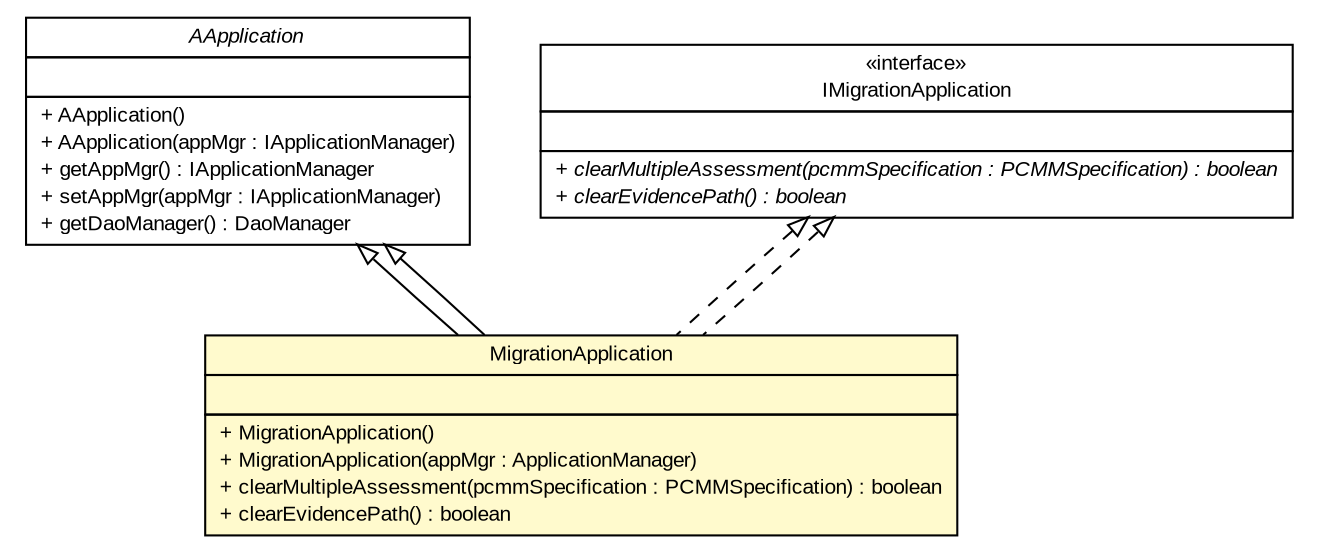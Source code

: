 #!/usr/local/bin/dot
#
# Class diagram 
# Generated by UMLGraph version R5_6-24-gf6e263 (http://www.umlgraph.org/)
#

digraph G {
	edge [fontname="arial",fontsize=10,labelfontname="arial",labelfontsize=10];
	node [fontname="arial",fontsize=10,shape=plaintext];
	nodesep=0.25;
	ranksep=0.5;
	// gov.sandia.cf.application.AApplication
	c235672 [label=<<table title="gov.sandia.cf.application.AApplication" border="0" cellborder="1" cellspacing="0" cellpadding="2" port="p" href="../AApplication.html">
		<tr><td><table border="0" cellspacing="0" cellpadding="1">
<tr><td align="center" balign="center"><font face="arial italic"> AApplication </font></td></tr>
		</table></td></tr>
		<tr><td><table border="0" cellspacing="0" cellpadding="1">
<tr><td align="left" balign="left">  </td></tr>
		</table></td></tr>
		<tr><td><table border="0" cellspacing="0" cellpadding="1">
<tr><td align="left" balign="left"> + AApplication() </td></tr>
<tr><td align="left" balign="left"> + AApplication(appMgr : IApplicationManager) </td></tr>
<tr><td align="left" balign="left"> + getAppMgr() : IApplicationManager </td></tr>
<tr><td align="left" balign="left"> + setAppMgr(appMgr : IApplicationManager) </td></tr>
<tr><td align="left" balign="left"> + getDaoManager() : DaoManager </td></tr>
		</table></td></tr>
		</table>>, URL="../AApplication.html", fontname="arial", fontcolor="black", fontsize=10.0];
	// gov.sandia.cf.application.IMigrationApplication
	c235745 [label=<<table title="gov.sandia.cf.application.IMigrationApplication" border="0" cellborder="1" cellspacing="0" cellpadding="2" port="p" href="../IMigrationApplication.html">
		<tr><td><table border="0" cellspacing="0" cellpadding="1">
<tr><td align="center" balign="center"> &#171;interface&#187; </td></tr>
<tr><td align="center" balign="center"> IMigrationApplication </td></tr>
		</table></td></tr>
		<tr><td><table border="0" cellspacing="0" cellpadding="1">
<tr><td align="left" balign="left">  </td></tr>
		</table></td></tr>
		<tr><td><table border="0" cellspacing="0" cellpadding="1">
<tr><td align="left" balign="left"><font face="arial italic" point-size="10.0"> + clearMultipleAssessment(pcmmSpecification : PCMMSpecification) : boolean </font></td></tr>
<tr><td align="left" balign="left"><font face="arial italic" point-size="10.0"> + clearEvidencePath() : boolean </font></td></tr>
		</table></td></tr>
		</table>>, URL="../IMigrationApplication.html", fontname="arial", fontcolor="black", fontsize=10.0];
	// gov.sandia.cf.application.impl.MigrationApplication
	c235758 [label=<<table title="gov.sandia.cf.application.impl.MigrationApplication" border="0" cellborder="1" cellspacing="0" cellpadding="2" port="p" bgcolor="lemonChiffon" href="./MigrationApplication.html">
		<tr><td><table border="0" cellspacing="0" cellpadding="1">
<tr><td align="center" balign="center"> MigrationApplication </td></tr>
		</table></td></tr>
		<tr><td><table border="0" cellspacing="0" cellpadding="1">
<tr><td align="left" balign="left">  </td></tr>
		</table></td></tr>
		<tr><td><table border="0" cellspacing="0" cellpadding="1">
<tr><td align="left" balign="left"> + MigrationApplication() </td></tr>
<tr><td align="left" balign="left"> + MigrationApplication(appMgr : ApplicationManager) </td></tr>
<tr><td align="left" balign="left"> + clearMultipleAssessment(pcmmSpecification : PCMMSpecification) : boolean </td></tr>
<tr><td align="left" balign="left"> + clearEvidencePath() : boolean </td></tr>
		</table></td></tr>
		</table>>, URL="./MigrationApplication.html", fontname="arial", fontcolor="black", fontsize=10.0];
	//gov.sandia.cf.application.impl.MigrationApplication extends gov.sandia.cf.application.AApplication
	c235672:p -> c235758:p [dir=back,arrowtail=empty];
	//gov.sandia.cf.application.impl.MigrationApplication implements gov.sandia.cf.application.IMigrationApplication
	c235745:p -> c235758:p [dir=back,arrowtail=empty,style=dashed];
	//gov.sandia.cf.application.impl.MigrationApplication extends gov.sandia.cf.application.AApplication
	c235672:p -> c235758:p [dir=back,arrowtail=empty];
	//gov.sandia.cf.application.impl.MigrationApplication implements gov.sandia.cf.application.IMigrationApplication
	c235745:p -> c235758:p [dir=back,arrowtail=empty,style=dashed];
}

